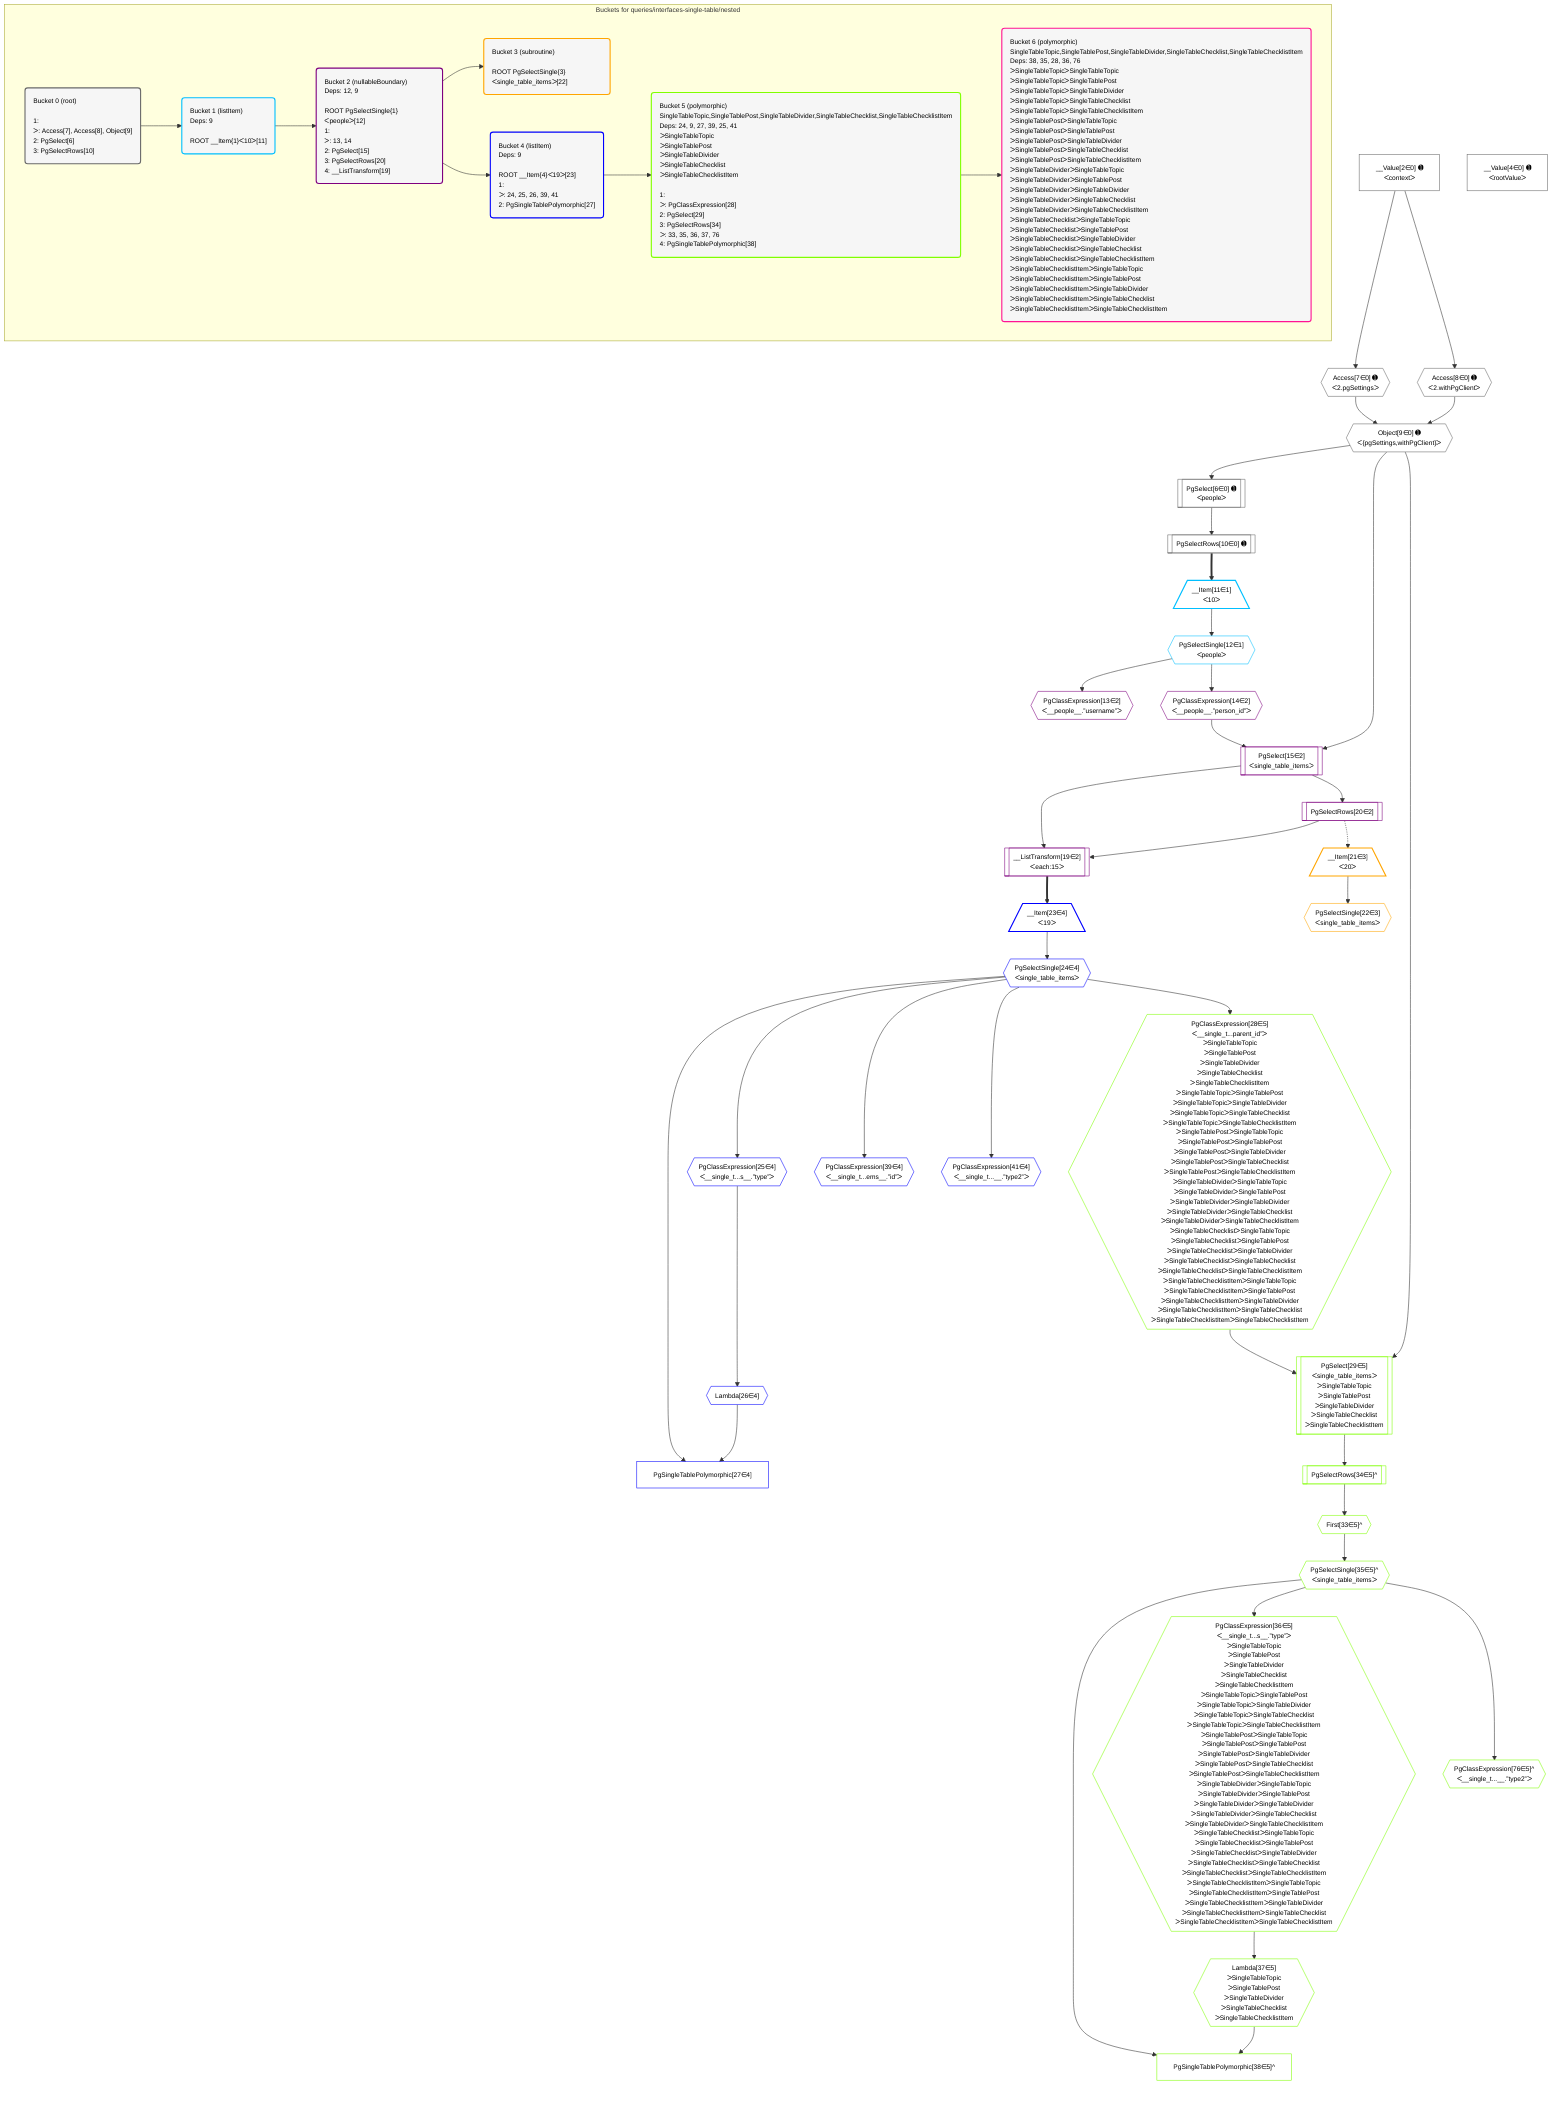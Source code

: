 %%{init: {'themeVariables': { 'fontSize': '12px'}}}%%
graph TD
    classDef path fill:#eee,stroke:#000,color:#000
    classDef plan fill:#fff,stroke-width:1px,color:#000
    classDef itemplan fill:#fff,stroke-width:2px,color:#000
    classDef unbatchedplan fill:#dff,stroke-width:1px,color:#000
    classDef sideeffectplan fill:#fcc,stroke-width:2px,color:#000
    classDef bucket fill:#f6f6f6,color:#000,stroke-width:2px,text-align:left

    subgraph "Buckets for queries/interfaces-single-table/nested"
    Bucket0("Bucket 0 (root)<br /><br />1: <br />ᐳ: Access[7], Access[8], Object[9]<br />2: PgSelect[6]<br />3: PgSelectRows[10]"):::bucket
    Bucket1("Bucket 1 (listItem)<br />Deps: 9<br /><br />ROOT __Item{1}ᐸ10ᐳ[11]"):::bucket
    Bucket2("Bucket 2 (nullableBoundary)<br />Deps: 12, 9<br /><br />ROOT PgSelectSingle{1}ᐸpeopleᐳ[12]<br />1: <br />ᐳ: 13, 14<br />2: PgSelect[15]<br />3: PgSelectRows[20]<br />4: __ListTransform[19]"):::bucket
    Bucket3("Bucket 3 (subroutine)<br /><br />ROOT PgSelectSingle{3}ᐸsingle_table_itemsᐳ[22]"):::bucket
    Bucket4("Bucket 4 (listItem)<br />Deps: 9<br /><br />ROOT __Item{4}ᐸ19ᐳ[23]<br />1: <br />ᐳ: 24, 25, 26, 39, 41<br />2: PgSingleTablePolymorphic[27]"):::bucket
    Bucket5("Bucket 5 (polymorphic)<br />SingleTableTopic,SingleTablePost,SingleTableDivider,SingleTableChecklist,SingleTableChecklistItem<br />Deps: 24, 9, 27, 39, 25, 41<br />ᐳSingleTableTopic<br />ᐳSingleTablePost<br />ᐳSingleTableDivider<br />ᐳSingleTableChecklist<br />ᐳSingleTableChecklistItem<br /><br />1: <br />ᐳ: PgClassExpression[28]<br />2: PgSelect[29]<br />3: PgSelectRows[34]<br />ᐳ: 33, 35, 36, 37, 76<br />4: PgSingleTablePolymorphic[38]"):::bucket
    Bucket6("Bucket 6 (polymorphic)<br />SingleTableTopic,SingleTablePost,SingleTableDivider,SingleTableChecklist,SingleTableChecklistItem<br />Deps: 38, 35, 28, 36, 76<br />ᐳSingleTableTopicᐳSingleTableTopic<br />ᐳSingleTableTopicᐳSingleTablePost<br />ᐳSingleTableTopicᐳSingleTableDivider<br />ᐳSingleTableTopicᐳSingleTableChecklist<br />ᐳSingleTableTopicᐳSingleTableChecklistItem<br />ᐳSingleTablePostᐳSingleTableTopic<br />ᐳSingleTablePostᐳSingleTablePost<br />ᐳSingleTablePostᐳSingleTableDivider<br />ᐳSingleTablePostᐳSingleTableChecklist<br />ᐳSingleTablePostᐳSingleTableChecklistItem<br />ᐳSingleTableDividerᐳSingleTableTopic<br />ᐳSingleTableDividerᐳSingleTablePost<br />ᐳSingleTableDividerᐳSingleTableDivider<br />ᐳSingleTableDividerᐳSingleTableChecklist<br />ᐳSingleTableDividerᐳSingleTableChecklistItem<br />ᐳSingleTableChecklistᐳSingleTableTopic<br />ᐳSingleTableChecklistᐳSingleTablePost<br />ᐳSingleTableChecklistᐳSingleTableDivider<br />ᐳSingleTableChecklistᐳSingleTableChecklist<br />ᐳSingleTableChecklistᐳSingleTableChecklistItem<br />ᐳSingleTableChecklistItemᐳSingleTableTopic<br />ᐳSingleTableChecklistItemᐳSingleTablePost<br />ᐳSingleTableChecklistItemᐳSingleTableDivider<br />ᐳSingleTableChecklistItemᐳSingleTableChecklist<br />ᐳSingleTableChecklistItemᐳSingleTableChecklistItem"):::bucket
    end
    Bucket0 --> Bucket1
    Bucket1 --> Bucket2
    Bucket2 --> Bucket3 & Bucket4
    Bucket4 --> Bucket5
    Bucket5 --> Bucket6

    %% plan dependencies
    Object9{{"Object[9∈0] ➊<br />ᐸ{pgSettings,withPgClient}ᐳ"}}:::plan
    Access7{{"Access[7∈0] ➊<br />ᐸ2.pgSettingsᐳ"}}:::plan
    Access8{{"Access[8∈0] ➊<br />ᐸ2.withPgClientᐳ"}}:::plan
    Access7 & Access8 --> Object9
    PgSelect6[["PgSelect[6∈0] ➊<br />ᐸpeopleᐳ"]]:::plan
    Object9 --> PgSelect6
    __Value2["__Value[2∈0] ➊<br />ᐸcontextᐳ"]:::plan
    __Value2 --> Access7
    __Value2 --> Access8
    PgSelectRows10[["PgSelectRows[10∈0] ➊"]]:::plan
    PgSelect6 --> PgSelectRows10
    __Value4["__Value[4∈0] ➊<br />ᐸrootValueᐳ"]:::plan
    __Item11[/"__Item[11∈1]<br />ᐸ10ᐳ"\]:::itemplan
    PgSelectRows10 ==> __Item11
    PgSelectSingle12{{"PgSelectSingle[12∈1]<br />ᐸpeopleᐳ"}}:::plan
    __Item11 --> PgSelectSingle12
    PgSelect15[["PgSelect[15∈2]<br />ᐸsingle_table_itemsᐳ"]]:::plan
    PgClassExpression14{{"PgClassExpression[14∈2]<br />ᐸ__people__.”person_id”ᐳ"}}:::plan
    Object9 & PgClassExpression14 --> PgSelect15
    __ListTransform19[["__ListTransform[19∈2]<br />ᐸeach:15ᐳ"]]:::plan
    PgSelectRows20[["PgSelectRows[20∈2]"]]:::plan
    PgSelectRows20 & PgSelect15 --> __ListTransform19
    PgClassExpression13{{"PgClassExpression[13∈2]<br />ᐸ__people__.”username”ᐳ"}}:::plan
    PgSelectSingle12 --> PgClassExpression13
    PgSelectSingle12 --> PgClassExpression14
    PgSelect15 --> PgSelectRows20
    __Item21[/"__Item[21∈3]<br />ᐸ20ᐳ"\]:::itemplan
    PgSelectRows20 -.-> __Item21
    PgSelectSingle22{{"PgSelectSingle[22∈3]<br />ᐸsingle_table_itemsᐳ"}}:::plan
    __Item21 --> PgSelectSingle22
    PgSingleTablePolymorphic27["PgSingleTablePolymorphic[27∈4]"]:::plan
    Lambda26{{"Lambda[26∈4]"}}:::plan
    PgSelectSingle24{{"PgSelectSingle[24∈4]<br />ᐸsingle_table_itemsᐳ"}}:::plan
    Lambda26 & PgSelectSingle24 --> PgSingleTablePolymorphic27
    __Item23[/"__Item[23∈4]<br />ᐸ19ᐳ"\]:::itemplan
    __ListTransform19 ==> __Item23
    __Item23 --> PgSelectSingle24
    PgClassExpression25{{"PgClassExpression[25∈4]<br />ᐸ__single_t...s__.”type”ᐳ"}}:::plan
    PgSelectSingle24 --> PgClassExpression25
    PgClassExpression25 --> Lambda26
    PgClassExpression39{{"PgClassExpression[39∈4]<br />ᐸ__single_t...ems__.”id”ᐳ"}}:::plan
    PgSelectSingle24 --> PgClassExpression39
    PgClassExpression41{{"PgClassExpression[41∈4]<br />ᐸ__single_t...__.”type2”ᐳ"}}:::plan
    PgSelectSingle24 --> PgClassExpression41
    PgSelect29[["PgSelect[29∈5]<br />ᐸsingle_table_itemsᐳ<br />ᐳSingleTableTopic<br />ᐳSingleTablePost<br />ᐳSingleTableDivider<br />ᐳSingleTableChecklist<br />ᐳSingleTableChecklistItem"]]:::plan
    PgClassExpression28{{"PgClassExpression[28∈5]<br />ᐸ__single_t...parent_id”ᐳ<br />ᐳSingleTableTopic<br />ᐳSingleTablePost<br />ᐳSingleTableDivider<br />ᐳSingleTableChecklist<br />ᐳSingleTableChecklistItem<br />ᐳSingleTableTopicᐳSingleTablePost<br />ᐳSingleTableTopicᐳSingleTableDivider<br />ᐳSingleTableTopicᐳSingleTableChecklist<br />ᐳSingleTableTopicᐳSingleTableChecklistItem<br />ᐳSingleTablePostᐳSingleTableTopic<br />ᐳSingleTablePostᐳSingleTablePost<br />ᐳSingleTablePostᐳSingleTableDivider<br />ᐳSingleTablePostᐳSingleTableChecklist<br />ᐳSingleTablePostᐳSingleTableChecklistItem<br />ᐳSingleTableDividerᐳSingleTableTopic<br />ᐳSingleTableDividerᐳSingleTablePost<br />ᐳSingleTableDividerᐳSingleTableDivider<br />ᐳSingleTableDividerᐳSingleTableChecklist<br />ᐳSingleTableDividerᐳSingleTableChecklistItem<br />ᐳSingleTableChecklistᐳSingleTableTopic<br />ᐳSingleTableChecklistᐳSingleTablePost<br />ᐳSingleTableChecklistᐳSingleTableDivider<br />ᐳSingleTableChecklistᐳSingleTableChecklist<br />ᐳSingleTableChecklistᐳSingleTableChecklistItem<br />ᐳSingleTableChecklistItemᐳSingleTableTopic<br />ᐳSingleTableChecklistItemᐳSingleTablePost<br />ᐳSingleTableChecklistItemᐳSingleTableDivider<br />ᐳSingleTableChecklistItemᐳSingleTableChecklist<br />ᐳSingleTableChecklistItemᐳSingleTableChecklistItem"}}:::plan
    Object9 & PgClassExpression28 --> PgSelect29
    PgSingleTablePolymorphic38["PgSingleTablePolymorphic[38∈5]^"]:::plan
    Lambda37{{"Lambda[37∈5]<br />ᐳSingleTableTopic<br />ᐳSingleTablePost<br />ᐳSingleTableDivider<br />ᐳSingleTableChecklist<br />ᐳSingleTableChecklistItem"}}:::plan
    PgSelectSingle35{{"PgSelectSingle[35∈5]^<br />ᐸsingle_table_itemsᐳ"}}:::plan
    Lambda37 & PgSelectSingle35 --> PgSingleTablePolymorphic38
    PgSelectSingle24 --> PgClassExpression28
    First33{{"First[33∈5]^"}}:::plan
    PgSelectRows34[["PgSelectRows[34∈5]^"]]:::plan
    PgSelectRows34 --> First33
    PgSelect29 --> PgSelectRows34
    First33 --> PgSelectSingle35
    PgClassExpression36{{"PgClassExpression[36∈5]<br />ᐸ__single_t...s__.”type”ᐳ<br />ᐳSingleTableTopic<br />ᐳSingleTablePost<br />ᐳSingleTableDivider<br />ᐳSingleTableChecklist<br />ᐳSingleTableChecklistItem<br />ᐳSingleTableTopicᐳSingleTablePost<br />ᐳSingleTableTopicᐳSingleTableDivider<br />ᐳSingleTableTopicᐳSingleTableChecklist<br />ᐳSingleTableTopicᐳSingleTableChecklistItem<br />ᐳSingleTablePostᐳSingleTableTopic<br />ᐳSingleTablePostᐳSingleTablePost<br />ᐳSingleTablePostᐳSingleTableDivider<br />ᐳSingleTablePostᐳSingleTableChecklist<br />ᐳSingleTablePostᐳSingleTableChecklistItem<br />ᐳSingleTableDividerᐳSingleTableTopic<br />ᐳSingleTableDividerᐳSingleTablePost<br />ᐳSingleTableDividerᐳSingleTableDivider<br />ᐳSingleTableDividerᐳSingleTableChecklist<br />ᐳSingleTableDividerᐳSingleTableChecklistItem<br />ᐳSingleTableChecklistᐳSingleTableTopic<br />ᐳSingleTableChecklistᐳSingleTablePost<br />ᐳSingleTableChecklistᐳSingleTableDivider<br />ᐳSingleTableChecklistᐳSingleTableChecklist<br />ᐳSingleTableChecklistᐳSingleTableChecklistItem<br />ᐳSingleTableChecklistItemᐳSingleTableTopic<br />ᐳSingleTableChecklistItemᐳSingleTablePost<br />ᐳSingleTableChecklistItemᐳSingleTableDivider<br />ᐳSingleTableChecklistItemᐳSingleTableChecklist<br />ᐳSingleTableChecklistItemᐳSingleTableChecklistItem"}}:::plan
    PgSelectSingle35 --> PgClassExpression36
    PgClassExpression36 --> Lambda37
    PgClassExpression76{{"PgClassExpression[76∈5]^<br />ᐸ__single_t...__.”type2”ᐳ"}}:::plan
    PgSelectSingle35 --> PgClassExpression76

    %% define steps
    classDef bucket0 stroke:#696969
    class Bucket0,__Value2,__Value4,PgSelect6,Access7,Access8,Object9,PgSelectRows10 bucket0
    classDef bucket1 stroke:#00bfff
    class Bucket1,__Item11,PgSelectSingle12 bucket1
    classDef bucket2 stroke:#7f007f
    class Bucket2,PgClassExpression13,PgClassExpression14,PgSelect15,__ListTransform19,PgSelectRows20 bucket2
    classDef bucket3 stroke:#ffa500
    class Bucket3,__Item21,PgSelectSingle22 bucket3
    classDef bucket4 stroke:#0000ff
    class Bucket4,__Item23,PgSelectSingle24,PgClassExpression25,Lambda26,PgSingleTablePolymorphic27,PgClassExpression39,PgClassExpression41 bucket4
    classDef bucket5 stroke:#7fff00
    class Bucket5,PgClassExpression28,PgSelect29,First33,PgSelectRows34,PgSelectSingle35,PgClassExpression36,Lambda37,PgSingleTablePolymorphic38,PgClassExpression76 bucket5
    classDef bucket6 stroke:#ff1493
    class Bucket6 bucket6